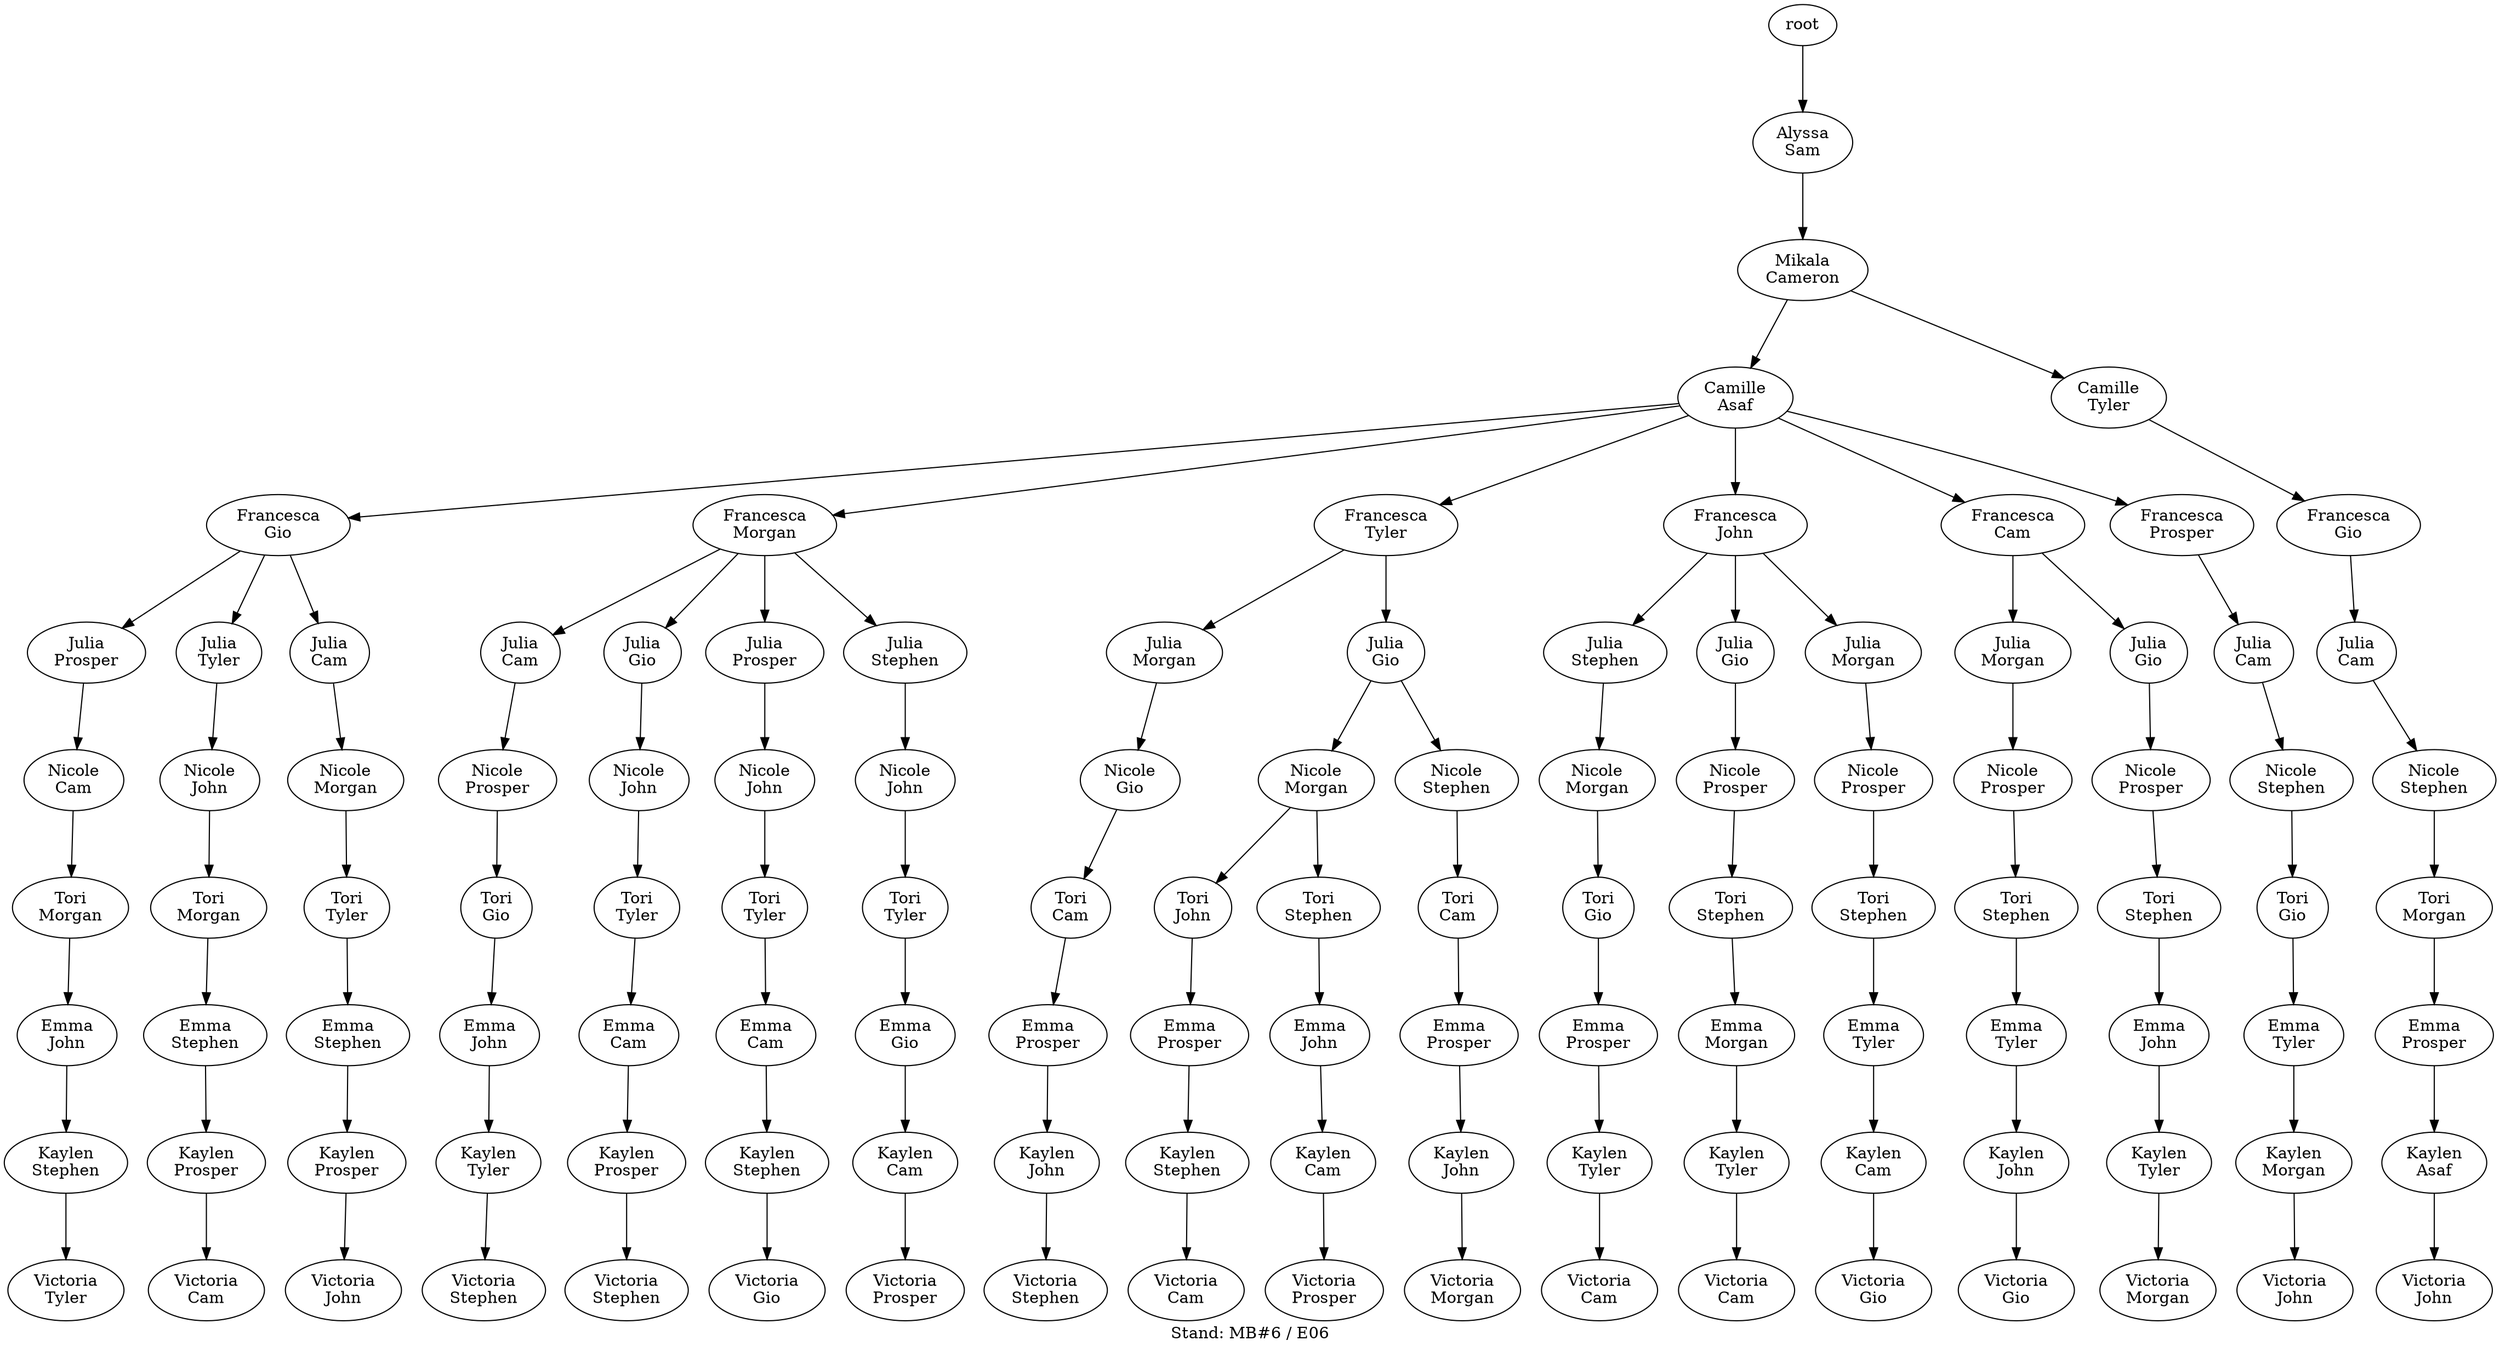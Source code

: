 digraph D { labelloc="b"; label="Stand: MB#6 / E06"; ranksep=0.8;
"root/7"[label="Alyssa\nSam"]
"root" -> "root/7";
"root/7/2"[label="Mikala\nCameron"]
"root/7" -> "root/7/2";
"root/7/2/0"[label="Camille\nAsaf"]
"root/7/2" -> "root/7/2/0";
"root/7/2/0/3"[label="Francesca\nGio"]
"root/7/2/0" -> "root/7/2/0/3";
"root/7/2/0/3/6"[label="Julia\nProsper"]
"root/7/2/0/3" -> "root/7/2/0/3/6";
"root/7/2/0/3/6/1"[label="Nicole\nCam"]
"root/7/2/0/3/6" -> "root/7/2/0/3/6/1";
"root/7/2/0/3/6/1/5"[label="Tori\nMorgan"]
"root/7/2/0/3/6/1" -> "root/7/2/0/3/6/1/5";
"root/7/2/0/3/6/1/5/4"[label="Emma\nJohn"]
"root/7/2/0/3/6/1/5" -> "root/7/2/0/3/6/1/5/4";
"root/7/2/0/3/6/1/5/4/8"[label="Kaylen\nStephen"]
"root/7/2/0/3/6/1/5/4" -> "root/7/2/0/3/6/1/5/4/8";
"root/7/2/0/3/6/1/5/4/8/9"[label="Victoria\nTyler"]
"root/7/2/0/3/6/1/5/4/8" -> "root/7/2/0/3/6/1/5/4/8/9";
"root/7/2/0/5"[label="Francesca\nMorgan"]
"root/7/2/0" -> "root/7/2/0/5";
"root/7/2/0/5/1"[label="Julia\nCam"]
"root/7/2/0/5" -> "root/7/2/0/5/1";
"root/7/2/0/5/1/6"[label="Nicole\nProsper"]
"root/7/2/0/5/1" -> "root/7/2/0/5/1/6";
"root/7/2/0/5/1/6/3"[label="Tori\nGio"]
"root/7/2/0/5/1/6" -> "root/7/2/0/5/1/6/3";
"root/7/2/0/5/1/6/3/4"[label="Emma\nJohn"]
"root/7/2/0/5/1/6/3" -> "root/7/2/0/5/1/6/3/4";
"root/7/2/0/5/1/6/3/4/9"[label="Kaylen\nTyler"]
"root/7/2/0/5/1/6/3/4" -> "root/7/2/0/5/1/6/3/4/9";
"root/7/2/0/5/1/6/3/4/9/8"[label="Victoria\nStephen"]
"root/7/2/0/5/1/6/3/4/9" -> "root/7/2/0/5/1/6/3/4/9/8";
"root/7/2/0/9"[label="Francesca\nTyler"]
"root/7/2/0" -> "root/7/2/0/9";
"root/7/2/0/9/5"[label="Julia\nMorgan"]
"root/7/2/0/9" -> "root/7/2/0/9/5";
"root/7/2/0/9/5/3"[label="Nicole\nGio"]
"root/7/2/0/9/5" -> "root/7/2/0/9/5/3";
"root/7/2/0/9/5/3/1"[label="Tori\nCam"]
"root/7/2/0/9/5/3" -> "root/7/2/0/9/5/3/1";
"root/7/2/0/9/5/3/1/6"[label="Emma\nProsper"]
"root/7/2/0/9/5/3/1" -> "root/7/2/0/9/5/3/1/6";
"root/7/2/0/9/5/3/1/6/4"[label="Kaylen\nJohn"]
"root/7/2/0/9/5/3/1/6" -> "root/7/2/0/9/5/3/1/6/4";
"root/7/2/0/9/5/3/1/6/4/8"[label="Victoria\nStephen"]
"root/7/2/0/9/5/3/1/6/4" -> "root/7/2/0/9/5/3/1/6/4/8";
"root/7/2/0/5/3"[label="Julia\nGio"]
"root/7/2/0/5" -> "root/7/2/0/5/3";
"root/7/2/0/5/3/4"[label="Nicole\nJohn"]
"root/7/2/0/5/3" -> "root/7/2/0/5/3/4";
"root/7/2/0/5/3/4/9"[label="Tori\nTyler"]
"root/7/2/0/5/3/4" -> "root/7/2/0/5/3/4/9";
"root/7/2/0/5/3/4/9/1"[label="Emma\nCam"]
"root/7/2/0/5/3/4/9" -> "root/7/2/0/5/3/4/9/1";
"root/7/2/0/5/3/4/9/1/6"[label="Kaylen\nProsper"]
"root/7/2/0/5/3/4/9/1" -> "root/7/2/0/5/3/4/9/1/6";
"root/7/2/0/5/3/4/9/1/6/8"[label="Victoria\nStephen"]
"root/7/2/0/5/3/4/9/1/6" -> "root/7/2/0/5/3/4/9/1/6/8";
"root/7/2/0/3/9"[label="Julia\nTyler"]
"root/7/2/0/3" -> "root/7/2/0/3/9";
"root/7/2/0/3/9/4"[label="Nicole\nJohn"]
"root/7/2/0/3/9" -> "root/7/2/0/3/9/4";
"root/7/2/0/3/9/4/5"[label="Tori\nMorgan"]
"root/7/2/0/3/9/4" -> "root/7/2/0/3/9/4/5";
"root/7/2/0/3/9/4/5/8"[label="Emma\nStephen"]
"root/7/2/0/3/9/4/5" -> "root/7/2/0/3/9/4/5/8";
"root/7/2/0/3/9/4/5/8/6"[label="Kaylen\nProsper"]
"root/7/2/0/3/9/4/5/8" -> "root/7/2/0/3/9/4/5/8/6";
"root/7/2/0/3/9/4/5/8/6/1"[label="Victoria\nCam"]
"root/7/2/0/3/9/4/5/8/6" -> "root/7/2/0/3/9/4/5/8/6/1";
"root/7/2/0/9/3"[label="Julia\nGio"]
"root/7/2/0/9" -> "root/7/2/0/9/3";
"root/7/2/0/9/3/5"[label="Nicole\nMorgan"]
"root/7/2/0/9/3" -> "root/7/2/0/9/3/5";
"root/7/2/0/9/3/5/4"[label="Tori\nJohn"]
"root/7/2/0/9/3/5" -> "root/7/2/0/9/3/5/4";
"root/7/2/0/9/3/5/4/6"[label="Emma\nProsper"]
"root/7/2/0/9/3/5/4" -> "root/7/2/0/9/3/5/4/6";
"root/7/2/0/9/3/5/4/6/8"[label="Kaylen\nStephen"]
"root/7/2/0/9/3/5/4/6" -> "root/7/2/0/9/3/5/4/6/8";
"root/7/2/0/9/3/5/4/6/8/1"[label="Victoria\nCam"]
"root/7/2/0/9/3/5/4/6/8" -> "root/7/2/0/9/3/5/4/6/8/1";
"root/7/2/0/4"[label="Francesca\nJohn"]
"root/7/2/0" -> "root/7/2/0/4";
"root/7/2/0/4/8"[label="Julia\nStephen"]
"root/7/2/0/4" -> "root/7/2/0/4/8";
"root/7/2/0/4/8/5"[label="Nicole\nMorgan"]
"root/7/2/0/4/8" -> "root/7/2/0/4/8/5";
"root/7/2/0/4/8/5/3"[label="Tori\nGio"]
"root/7/2/0/4/8/5" -> "root/7/2/0/4/8/5/3";
"root/7/2/0/4/8/5/3/6"[label="Emma\nProsper"]
"root/7/2/0/4/8/5/3" -> "root/7/2/0/4/8/5/3/6";
"root/7/2/0/4/8/5/3/6/9"[label="Kaylen\nTyler"]
"root/7/2/0/4/8/5/3/6" -> "root/7/2/0/4/8/5/3/6/9";
"root/7/2/0/4/8/5/3/6/9/1"[label="Victoria\nCam"]
"root/7/2/0/4/8/5/3/6/9" -> "root/7/2/0/4/8/5/3/6/9/1";
"root/7/2/0/4/3"[label="Julia\nGio"]
"root/7/2/0/4" -> "root/7/2/0/4/3";
"root/7/2/0/4/3/6"[label="Nicole\nProsper"]
"root/7/2/0/4/3" -> "root/7/2/0/4/3/6";
"root/7/2/0/4/3/6/8"[label="Tori\nStephen"]
"root/7/2/0/4/3/6" -> "root/7/2/0/4/3/6/8";
"root/7/2/0/4/3/6/8/5"[label="Emma\nMorgan"]
"root/7/2/0/4/3/6/8" -> "root/7/2/0/4/3/6/8/5";
"root/7/2/0/4/3/6/8/5/9"[label="Kaylen\nTyler"]
"root/7/2/0/4/3/6/8/5" -> "root/7/2/0/4/3/6/8/5/9";
"root/7/2/0/4/3/6/8/5/9/1"[label="Victoria\nCam"]
"root/7/2/0/4/3/6/8/5/9" -> "root/7/2/0/4/3/6/8/5/9/1";
"root/7/2/0/5/6"[label="Julia\nProsper"]
"root/7/2/0/5" -> "root/7/2/0/5/6";
"root/7/2/0/5/6/4"[label="Nicole\nJohn"]
"root/7/2/0/5/6" -> "root/7/2/0/5/6/4";
"root/7/2/0/5/6/4/9"[label="Tori\nTyler"]
"root/7/2/0/5/6/4" -> "root/7/2/0/5/6/4/9";
"root/7/2/0/5/6/4/9/1"[label="Emma\nCam"]
"root/7/2/0/5/6/4/9" -> "root/7/2/0/5/6/4/9/1";
"root/7/2/0/5/6/4/9/1/8"[label="Kaylen\nStephen"]
"root/7/2/0/5/6/4/9/1" -> "root/7/2/0/5/6/4/9/1/8";
"root/7/2/0/5/6/4/9/1/8/3"[label="Victoria\nGio"]
"root/7/2/0/5/6/4/9/1/8" -> "root/7/2/0/5/6/4/9/1/8/3";
"root/7/2/0/1"[label="Francesca\nCam"]
"root/7/2/0" -> "root/7/2/0/1";
"root/7/2/0/1/5"[label="Julia\nMorgan"]
"root/7/2/0/1" -> "root/7/2/0/1/5";
"root/7/2/0/1/5/6"[label="Nicole\nProsper"]
"root/7/2/0/1/5" -> "root/7/2/0/1/5/6";
"root/7/2/0/1/5/6/8"[label="Tori\nStephen"]
"root/7/2/0/1/5/6" -> "root/7/2/0/1/5/6/8";
"root/7/2/0/1/5/6/8/9"[label="Emma\nTyler"]
"root/7/2/0/1/5/6/8" -> "root/7/2/0/1/5/6/8/9";
"root/7/2/0/1/5/6/8/9/4"[label="Kaylen\nJohn"]
"root/7/2/0/1/5/6/8/9" -> "root/7/2/0/1/5/6/8/9/4";
"root/7/2/0/1/5/6/8/9/4/3"[label="Victoria\nGio"]
"root/7/2/0/1/5/6/8/9/4" -> "root/7/2/0/1/5/6/8/9/4/3";
"root/7/2/0/4/5"[label="Julia\nMorgan"]
"root/7/2/0/4" -> "root/7/2/0/4/5";
"root/7/2/0/4/5/6"[label="Nicole\nProsper"]
"root/7/2/0/4/5" -> "root/7/2/0/4/5/6";
"root/7/2/0/4/5/6/8"[label="Tori\nStephen"]
"root/7/2/0/4/5/6" -> "root/7/2/0/4/5/6/8";
"root/7/2/0/4/5/6/8/9"[label="Emma\nTyler"]
"root/7/2/0/4/5/6/8" -> "root/7/2/0/4/5/6/8/9";
"root/7/2/0/4/5/6/8/9/1"[label="Kaylen\nCam"]
"root/7/2/0/4/5/6/8/9" -> "root/7/2/0/4/5/6/8/9/1";
"root/7/2/0/4/5/6/8/9/1/3"[label="Victoria\nGio"]
"root/7/2/0/4/5/6/8/9/1" -> "root/7/2/0/4/5/6/8/9/1/3";
"root/7/2/9"[label="Camille\nTyler"]
"root/7/2" -> "root/7/2/9";
"root/7/2/9/3"[label="Francesca\nGio"]
"root/7/2/9" -> "root/7/2/9/3";
"root/7/2/9/3/1"[label="Julia\nCam"]
"root/7/2/9/3" -> "root/7/2/9/3/1";
"root/7/2/9/3/1/8"[label="Nicole\nStephen"]
"root/7/2/9/3/1" -> "root/7/2/9/3/1/8";
"root/7/2/9/3/1/8/5"[label="Tori\nMorgan"]
"root/7/2/9/3/1/8" -> "root/7/2/9/3/1/8/5";
"root/7/2/9/3/1/8/5/6"[label="Emma\nProsper"]
"root/7/2/9/3/1/8/5" -> "root/7/2/9/3/1/8/5/6";
"root/7/2/9/3/1/8/5/6/0"[label="Kaylen\nAsaf"]
"root/7/2/9/3/1/8/5/6" -> "root/7/2/9/3/1/8/5/6/0";
"root/7/2/9/3/1/8/5/6/0/4"[label="Victoria\nJohn"]
"root/7/2/9/3/1/8/5/6/0" -> "root/7/2/9/3/1/8/5/6/0/4";
"root/7/2/0/6"[label="Francesca\nProsper"]
"root/7/2/0" -> "root/7/2/0/6";
"root/7/2/0/6/1"[label="Julia\nCam"]
"root/7/2/0/6" -> "root/7/2/0/6/1";
"root/7/2/0/6/1/8"[label="Nicole\nStephen"]
"root/7/2/0/6/1" -> "root/7/2/0/6/1/8";
"root/7/2/0/6/1/8/3"[label="Tori\nGio"]
"root/7/2/0/6/1/8" -> "root/7/2/0/6/1/8/3";
"root/7/2/0/6/1/8/3/9"[label="Emma\nTyler"]
"root/7/2/0/6/1/8/3" -> "root/7/2/0/6/1/8/3/9";
"root/7/2/0/6/1/8/3/9/5"[label="Kaylen\nMorgan"]
"root/7/2/0/6/1/8/3/9" -> "root/7/2/0/6/1/8/3/9/5";
"root/7/2/0/6/1/8/3/9/5/4"[label="Victoria\nJohn"]
"root/7/2/0/6/1/8/3/9/5" -> "root/7/2/0/6/1/8/3/9/5/4";
"root/7/2/0/3/1"[label="Julia\nCam"]
"root/7/2/0/3" -> "root/7/2/0/3/1";
"root/7/2/0/3/1/5"[label="Nicole\nMorgan"]
"root/7/2/0/3/1" -> "root/7/2/0/3/1/5";
"root/7/2/0/3/1/5/9"[label="Tori\nTyler"]
"root/7/2/0/3/1/5" -> "root/7/2/0/3/1/5/9";
"root/7/2/0/3/1/5/9/8"[label="Emma\nStephen"]
"root/7/2/0/3/1/5/9" -> "root/7/2/0/3/1/5/9/8";
"root/7/2/0/3/1/5/9/8/6"[label="Kaylen\nProsper"]
"root/7/2/0/3/1/5/9/8" -> "root/7/2/0/3/1/5/9/8/6";
"root/7/2/0/3/1/5/9/8/6/4"[label="Victoria\nJohn"]
"root/7/2/0/3/1/5/9/8/6" -> "root/7/2/0/3/1/5/9/8/6/4";
"root/7/2/0/9/3/8"[label="Nicole\nStephen"]
"root/7/2/0/9/3" -> "root/7/2/0/9/3/8";
"root/7/2/0/9/3/8/1"[label="Tori\nCam"]
"root/7/2/0/9/3/8" -> "root/7/2/0/9/3/8/1";
"root/7/2/0/9/3/8/1/6"[label="Emma\nProsper"]
"root/7/2/0/9/3/8/1" -> "root/7/2/0/9/3/8/1/6";
"root/7/2/0/9/3/8/1/6/4"[label="Kaylen\nJohn"]
"root/7/2/0/9/3/8/1/6" -> "root/7/2/0/9/3/8/1/6/4";
"root/7/2/0/9/3/8/1/6/4/5"[label="Victoria\nMorgan"]
"root/7/2/0/9/3/8/1/6/4" -> "root/7/2/0/9/3/8/1/6/4/5";
"root/7/2/0/1/3"[label="Julia\nGio"]
"root/7/2/0/1" -> "root/7/2/0/1/3";
"root/7/2/0/1/3/6"[label="Nicole\nProsper"]
"root/7/2/0/1/3" -> "root/7/2/0/1/3/6";
"root/7/2/0/1/3/6/8"[label="Tori\nStephen"]
"root/7/2/0/1/3/6" -> "root/7/2/0/1/3/6/8";
"root/7/2/0/1/3/6/8/4"[label="Emma\nJohn"]
"root/7/2/0/1/3/6/8" -> "root/7/2/0/1/3/6/8/4";
"root/7/2/0/1/3/6/8/4/9"[label="Kaylen\nTyler"]
"root/7/2/0/1/3/6/8/4" -> "root/7/2/0/1/3/6/8/4/9";
"root/7/2/0/1/3/6/8/4/9/5"[label="Victoria\nMorgan"]
"root/7/2/0/1/3/6/8/4/9" -> "root/7/2/0/1/3/6/8/4/9/5";
"root/7/2/0/9/3/5/8"[label="Tori\nStephen"]
"root/7/2/0/9/3/5" -> "root/7/2/0/9/3/5/8";
"root/7/2/0/9/3/5/8/4"[label="Emma\nJohn"]
"root/7/2/0/9/3/5/8" -> "root/7/2/0/9/3/5/8/4";
"root/7/2/0/9/3/5/8/4/1"[label="Kaylen\nCam"]
"root/7/2/0/9/3/5/8/4" -> "root/7/2/0/9/3/5/8/4/1";
"root/7/2/0/9/3/5/8/4/1/6"[label="Victoria\nProsper"]
"root/7/2/0/9/3/5/8/4/1" -> "root/7/2/0/9/3/5/8/4/1/6";
"root/7/2/0/5/8"[label="Julia\nStephen"]
"root/7/2/0/5" -> "root/7/2/0/5/8";
"root/7/2/0/5/8/4"[label="Nicole\nJohn"]
"root/7/2/0/5/8" -> "root/7/2/0/5/8/4";
"root/7/2/0/5/8/4/9"[label="Tori\nTyler"]
"root/7/2/0/5/8/4" -> "root/7/2/0/5/8/4/9";
"root/7/2/0/5/8/4/9/3"[label="Emma\nGio"]
"root/7/2/0/5/8/4/9" -> "root/7/2/0/5/8/4/9/3";
"root/7/2/0/5/8/4/9/3/1"[label="Kaylen\nCam"]
"root/7/2/0/5/8/4/9/3" -> "root/7/2/0/5/8/4/9/3/1";
"root/7/2/0/5/8/4/9/3/1/6"[label="Victoria\nProsper"]
"root/7/2/0/5/8/4/9/3/1" -> "root/7/2/0/5/8/4/9/3/1/6";
}
